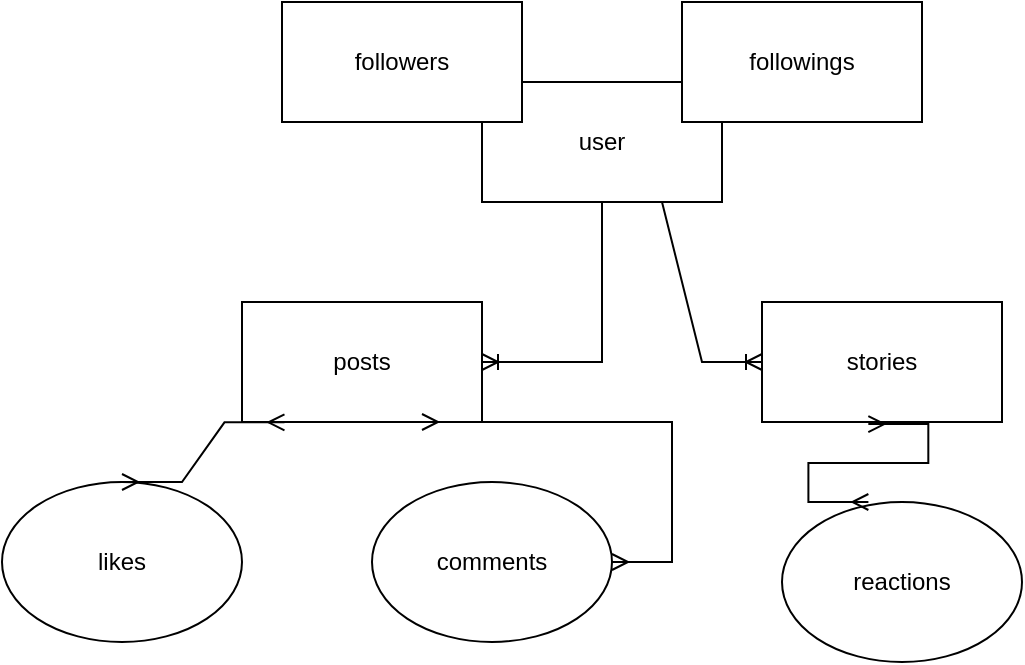 <mxfile version="15.4.0" type="github">
  <diagram id="R2lEEEUBdFMjLlhIrx00" name="Page-1">
    <mxGraphModel dx="1038" dy="547" grid="1" gridSize="10" guides="1" tooltips="1" connect="1" arrows="1" fold="1" page="1" pageScale="1" pageWidth="850" pageHeight="1100" math="0" shadow="0" extFonts="Permanent Marker^https://fonts.googleapis.com/css?family=Permanent+Marker">
      <root>
        <mxCell id="0" />
        <mxCell id="1" parent="0" />
        <mxCell id="ABLMjEJMvzm4fs_h0iFG-1" value="user" style="rounded=0;whiteSpace=wrap;html=1;" vertex="1" parent="1">
          <mxGeometry x="360" y="180" width="120" height="60" as="geometry" />
        </mxCell>
        <mxCell id="ABLMjEJMvzm4fs_h0iFG-2" value="followers" style="rounded=0;whiteSpace=wrap;html=1;" vertex="1" parent="1">
          <mxGeometry x="260" y="140" width="120" height="60" as="geometry" />
        </mxCell>
        <mxCell id="ABLMjEJMvzm4fs_h0iFG-3" value="followings" style="rounded=0;whiteSpace=wrap;html=1;" vertex="1" parent="1">
          <mxGeometry x="460" y="140" width="120" height="60" as="geometry" />
        </mxCell>
        <mxCell id="ABLMjEJMvzm4fs_h0iFG-4" value="posts" style="rounded=0;whiteSpace=wrap;html=1;" vertex="1" parent="1">
          <mxGeometry x="240" y="290" width="120" height="60" as="geometry" />
        </mxCell>
        <mxCell id="ABLMjEJMvzm4fs_h0iFG-5" value="stories" style="rounded=0;whiteSpace=wrap;html=1;" vertex="1" parent="1">
          <mxGeometry x="500" y="290" width="120" height="60" as="geometry" />
        </mxCell>
        <mxCell id="ABLMjEJMvzm4fs_h0iFG-6" value="likes" style="ellipse;whiteSpace=wrap;html=1;" vertex="1" parent="1">
          <mxGeometry x="120" y="380" width="120" height="80" as="geometry" />
        </mxCell>
        <mxCell id="ABLMjEJMvzm4fs_h0iFG-7" value="comments" style="ellipse;whiteSpace=wrap;html=1;" vertex="1" parent="1">
          <mxGeometry x="305" y="380" width="120" height="80" as="geometry" />
        </mxCell>
        <mxCell id="ABLMjEJMvzm4fs_h0iFG-8" value="reactions" style="ellipse;whiteSpace=wrap;html=1;" vertex="1" parent="1">
          <mxGeometry x="510" y="390" width="120" height="80" as="geometry" />
        </mxCell>
        <mxCell id="ABLMjEJMvzm4fs_h0iFG-10" value="" style="edgeStyle=entityRelationEdgeStyle;fontSize=12;html=1;endArrow=ERoneToMany;rounded=0;" edge="1" parent="1" target="ABLMjEJMvzm4fs_h0iFG-4">
          <mxGeometry width="100" height="100" relative="1" as="geometry">
            <mxPoint x="390" y="240" as="sourcePoint" />
            <mxPoint x="550" y="225" as="targetPoint" />
          </mxGeometry>
        </mxCell>
        <mxCell id="ABLMjEJMvzm4fs_h0iFG-11" value="" style="edgeStyle=entityRelationEdgeStyle;fontSize=12;html=1;endArrow=ERoneToMany;rounded=0;entryX=0;entryY=0.5;entryDx=0;entryDy=0;" edge="1" parent="1" target="ABLMjEJMvzm4fs_h0iFG-5">
          <mxGeometry width="100" height="100" relative="1" as="geometry">
            <mxPoint x="420" y="240" as="sourcePoint" />
            <mxPoint x="470" y="230" as="targetPoint" />
          </mxGeometry>
        </mxCell>
        <mxCell id="ABLMjEJMvzm4fs_h0iFG-12" value="" style="edgeStyle=entityRelationEdgeStyle;fontSize=12;html=1;endArrow=ERmany;startArrow=ERmany;rounded=0;exitX=0.177;exitY=1.003;exitDx=0;exitDy=0;exitPerimeter=0;entryX=0.5;entryY=0;entryDx=0;entryDy=0;" edge="1" parent="1" source="ABLMjEJMvzm4fs_h0iFG-4" target="ABLMjEJMvzm4fs_h0iFG-6">
          <mxGeometry width="100" height="100" relative="1" as="geometry">
            <mxPoint x="370" y="330" as="sourcePoint" />
            <mxPoint x="470" y="230" as="targetPoint" />
          </mxGeometry>
        </mxCell>
        <mxCell id="ABLMjEJMvzm4fs_h0iFG-13" value="" style="edgeStyle=entityRelationEdgeStyle;fontSize=12;html=1;endArrow=ERmany;startArrow=ERmany;rounded=0;exitX=0.75;exitY=1;exitDx=0;exitDy=0;" edge="1" parent="1" source="ABLMjEJMvzm4fs_h0iFG-4" target="ABLMjEJMvzm4fs_h0iFG-7">
          <mxGeometry width="100" height="100" relative="1" as="geometry">
            <mxPoint x="370" y="330" as="sourcePoint" />
            <mxPoint x="470" y="230" as="targetPoint" />
          </mxGeometry>
        </mxCell>
        <mxCell id="ABLMjEJMvzm4fs_h0iFG-14" value="" style="edgeStyle=entityRelationEdgeStyle;fontSize=12;html=1;endArrow=ERmany;startArrow=ERmany;rounded=0;entryX=0.443;entryY=1.017;entryDx=0;entryDy=0;entryPerimeter=0;exitX=0.36;exitY=0;exitDx=0;exitDy=0;exitPerimeter=0;" edge="1" parent="1" source="ABLMjEJMvzm4fs_h0iFG-8" target="ABLMjEJMvzm4fs_h0iFG-5">
          <mxGeometry width="100" height="100" relative="1" as="geometry">
            <mxPoint x="370" y="330" as="sourcePoint" />
            <mxPoint x="470" y="230" as="targetPoint" />
          </mxGeometry>
        </mxCell>
      </root>
    </mxGraphModel>
  </diagram>
</mxfile>

